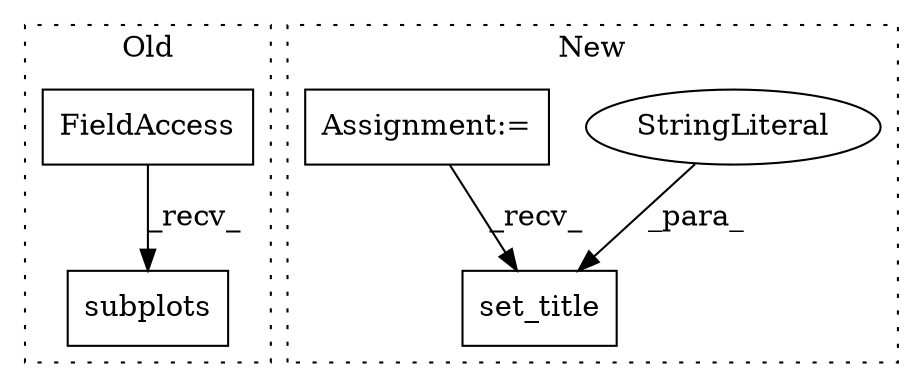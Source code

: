 digraph G {
subgraph cluster0 {
1 [label="subplots" a="32" s="1314" l="10" shape="box"];
4 [label="FieldAccess" a="22" s="1296" l="10" shape="box"];
label = "Old";
style="dotted";
}
subgraph cluster1 {
2 [label="set_title" a="32" s="1551,1581" l="10,1" shape="box"];
3 [label="StringLiteral" a="45" s="1561" l="20" shape="ellipse"];
5 [label="Assignment:=" a="7" s="592" l="1" shape="box"];
label = "New";
style="dotted";
}
3 -> 2 [label="_para_"];
4 -> 1 [label="_recv_"];
5 -> 2 [label="_recv_"];
}